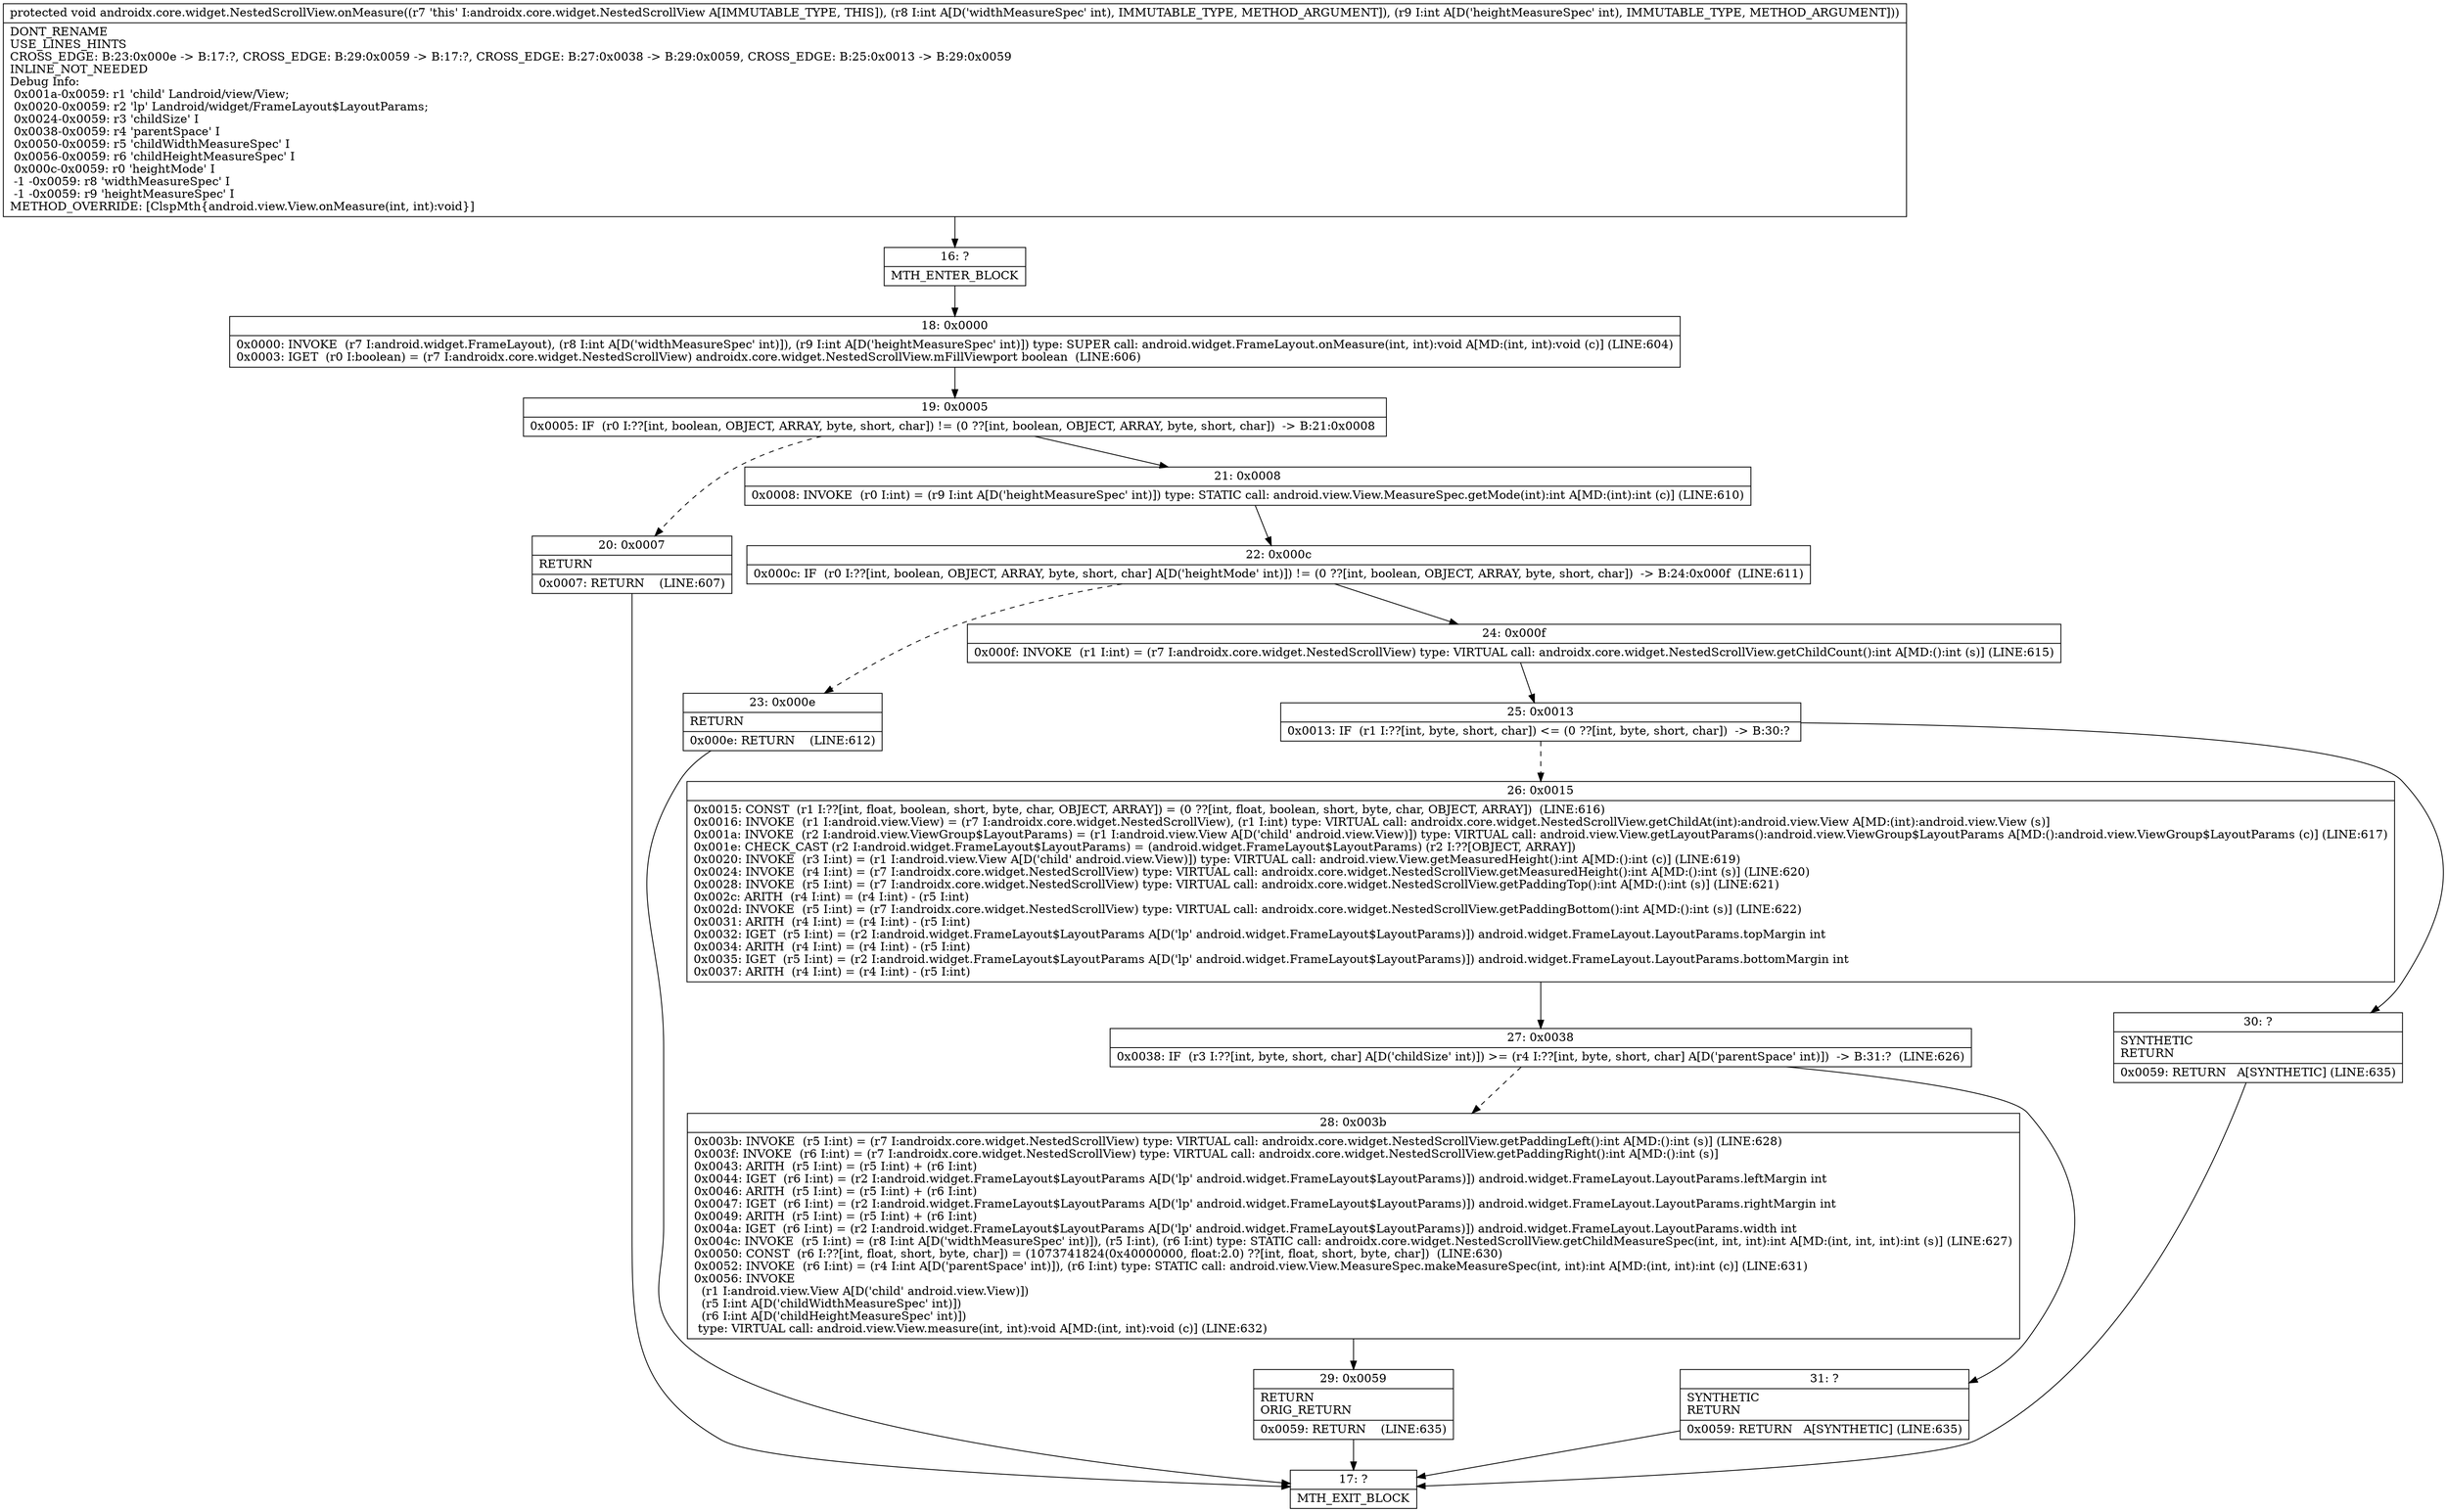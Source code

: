 digraph "CFG forandroidx.core.widget.NestedScrollView.onMeasure(II)V" {
Node_16 [shape=record,label="{16\:\ ?|MTH_ENTER_BLOCK\l}"];
Node_18 [shape=record,label="{18\:\ 0x0000|0x0000: INVOKE  (r7 I:android.widget.FrameLayout), (r8 I:int A[D('widthMeasureSpec' int)]), (r9 I:int A[D('heightMeasureSpec' int)]) type: SUPER call: android.widget.FrameLayout.onMeasure(int, int):void A[MD:(int, int):void (c)] (LINE:604)\l0x0003: IGET  (r0 I:boolean) = (r7 I:androidx.core.widget.NestedScrollView) androidx.core.widget.NestedScrollView.mFillViewport boolean  (LINE:606)\l}"];
Node_19 [shape=record,label="{19\:\ 0x0005|0x0005: IF  (r0 I:??[int, boolean, OBJECT, ARRAY, byte, short, char]) != (0 ??[int, boolean, OBJECT, ARRAY, byte, short, char])  \-\> B:21:0x0008 \l}"];
Node_20 [shape=record,label="{20\:\ 0x0007|RETURN\l|0x0007: RETURN    (LINE:607)\l}"];
Node_17 [shape=record,label="{17\:\ ?|MTH_EXIT_BLOCK\l}"];
Node_21 [shape=record,label="{21\:\ 0x0008|0x0008: INVOKE  (r0 I:int) = (r9 I:int A[D('heightMeasureSpec' int)]) type: STATIC call: android.view.View.MeasureSpec.getMode(int):int A[MD:(int):int (c)] (LINE:610)\l}"];
Node_22 [shape=record,label="{22\:\ 0x000c|0x000c: IF  (r0 I:??[int, boolean, OBJECT, ARRAY, byte, short, char] A[D('heightMode' int)]) != (0 ??[int, boolean, OBJECT, ARRAY, byte, short, char])  \-\> B:24:0x000f  (LINE:611)\l}"];
Node_23 [shape=record,label="{23\:\ 0x000e|RETURN\l|0x000e: RETURN    (LINE:612)\l}"];
Node_24 [shape=record,label="{24\:\ 0x000f|0x000f: INVOKE  (r1 I:int) = (r7 I:androidx.core.widget.NestedScrollView) type: VIRTUAL call: androidx.core.widget.NestedScrollView.getChildCount():int A[MD:():int (s)] (LINE:615)\l}"];
Node_25 [shape=record,label="{25\:\ 0x0013|0x0013: IF  (r1 I:??[int, byte, short, char]) \<= (0 ??[int, byte, short, char])  \-\> B:30:? \l}"];
Node_26 [shape=record,label="{26\:\ 0x0015|0x0015: CONST  (r1 I:??[int, float, boolean, short, byte, char, OBJECT, ARRAY]) = (0 ??[int, float, boolean, short, byte, char, OBJECT, ARRAY])  (LINE:616)\l0x0016: INVOKE  (r1 I:android.view.View) = (r7 I:androidx.core.widget.NestedScrollView), (r1 I:int) type: VIRTUAL call: androidx.core.widget.NestedScrollView.getChildAt(int):android.view.View A[MD:(int):android.view.View (s)]\l0x001a: INVOKE  (r2 I:android.view.ViewGroup$LayoutParams) = (r1 I:android.view.View A[D('child' android.view.View)]) type: VIRTUAL call: android.view.View.getLayoutParams():android.view.ViewGroup$LayoutParams A[MD:():android.view.ViewGroup$LayoutParams (c)] (LINE:617)\l0x001e: CHECK_CAST (r2 I:android.widget.FrameLayout$LayoutParams) = (android.widget.FrameLayout$LayoutParams) (r2 I:??[OBJECT, ARRAY]) \l0x0020: INVOKE  (r3 I:int) = (r1 I:android.view.View A[D('child' android.view.View)]) type: VIRTUAL call: android.view.View.getMeasuredHeight():int A[MD:():int (c)] (LINE:619)\l0x0024: INVOKE  (r4 I:int) = (r7 I:androidx.core.widget.NestedScrollView) type: VIRTUAL call: androidx.core.widget.NestedScrollView.getMeasuredHeight():int A[MD:():int (s)] (LINE:620)\l0x0028: INVOKE  (r5 I:int) = (r7 I:androidx.core.widget.NestedScrollView) type: VIRTUAL call: androidx.core.widget.NestedScrollView.getPaddingTop():int A[MD:():int (s)] (LINE:621)\l0x002c: ARITH  (r4 I:int) = (r4 I:int) \- (r5 I:int) \l0x002d: INVOKE  (r5 I:int) = (r7 I:androidx.core.widget.NestedScrollView) type: VIRTUAL call: androidx.core.widget.NestedScrollView.getPaddingBottom():int A[MD:():int (s)] (LINE:622)\l0x0031: ARITH  (r4 I:int) = (r4 I:int) \- (r5 I:int) \l0x0032: IGET  (r5 I:int) = (r2 I:android.widget.FrameLayout$LayoutParams A[D('lp' android.widget.FrameLayout$LayoutParams)]) android.widget.FrameLayout.LayoutParams.topMargin int \l0x0034: ARITH  (r4 I:int) = (r4 I:int) \- (r5 I:int) \l0x0035: IGET  (r5 I:int) = (r2 I:android.widget.FrameLayout$LayoutParams A[D('lp' android.widget.FrameLayout$LayoutParams)]) android.widget.FrameLayout.LayoutParams.bottomMargin int \l0x0037: ARITH  (r4 I:int) = (r4 I:int) \- (r5 I:int) \l}"];
Node_27 [shape=record,label="{27\:\ 0x0038|0x0038: IF  (r3 I:??[int, byte, short, char] A[D('childSize' int)]) \>= (r4 I:??[int, byte, short, char] A[D('parentSpace' int)])  \-\> B:31:?  (LINE:626)\l}"];
Node_28 [shape=record,label="{28\:\ 0x003b|0x003b: INVOKE  (r5 I:int) = (r7 I:androidx.core.widget.NestedScrollView) type: VIRTUAL call: androidx.core.widget.NestedScrollView.getPaddingLeft():int A[MD:():int (s)] (LINE:628)\l0x003f: INVOKE  (r6 I:int) = (r7 I:androidx.core.widget.NestedScrollView) type: VIRTUAL call: androidx.core.widget.NestedScrollView.getPaddingRight():int A[MD:():int (s)]\l0x0043: ARITH  (r5 I:int) = (r5 I:int) + (r6 I:int) \l0x0044: IGET  (r6 I:int) = (r2 I:android.widget.FrameLayout$LayoutParams A[D('lp' android.widget.FrameLayout$LayoutParams)]) android.widget.FrameLayout.LayoutParams.leftMargin int \l0x0046: ARITH  (r5 I:int) = (r5 I:int) + (r6 I:int) \l0x0047: IGET  (r6 I:int) = (r2 I:android.widget.FrameLayout$LayoutParams A[D('lp' android.widget.FrameLayout$LayoutParams)]) android.widget.FrameLayout.LayoutParams.rightMargin int \l0x0049: ARITH  (r5 I:int) = (r5 I:int) + (r6 I:int) \l0x004a: IGET  (r6 I:int) = (r2 I:android.widget.FrameLayout$LayoutParams A[D('lp' android.widget.FrameLayout$LayoutParams)]) android.widget.FrameLayout.LayoutParams.width int \l0x004c: INVOKE  (r5 I:int) = (r8 I:int A[D('widthMeasureSpec' int)]), (r5 I:int), (r6 I:int) type: STATIC call: androidx.core.widget.NestedScrollView.getChildMeasureSpec(int, int, int):int A[MD:(int, int, int):int (s)] (LINE:627)\l0x0050: CONST  (r6 I:??[int, float, short, byte, char]) = (1073741824(0x40000000, float:2.0) ??[int, float, short, byte, char])  (LINE:630)\l0x0052: INVOKE  (r6 I:int) = (r4 I:int A[D('parentSpace' int)]), (r6 I:int) type: STATIC call: android.view.View.MeasureSpec.makeMeasureSpec(int, int):int A[MD:(int, int):int (c)] (LINE:631)\l0x0056: INVOKE  \l  (r1 I:android.view.View A[D('child' android.view.View)])\l  (r5 I:int A[D('childWidthMeasureSpec' int)])\l  (r6 I:int A[D('childHeightMeasureSpec' int)])\l type: VIRTUAL call: android.view.View.measure(int, int):void A[MD:(int, int):void (c)] (LINE:632)\l}"];
Node_29 [shape=record,label="{29\:\ 0x0059|RETURN\lORIG_RETURN\l|0x0059: RETURN    (LINE:635)\l}"];
Node_31 [shape=record,label="{31\:\ ?|SYNTHETIC\lRETURN\l|0x0059: RETURN   A[SYNTHETIC] (LINE:635)\l}"];
Node_30 [shape=record,label="{30\:\ ?|SYNTHETIC\lRETURN\l|0x0059: RETURN   A[SYNTHETIC] (LINE:635)\l}"];
MethodNode[shape=record,label="{protected void androidx.core.widget.NestedScrollView.onMeasure((r7 'this' I:androidx.core.widget.NestedScrollView A[IMMUTABLE_TYPE, THIS]), (r8 I:int A[D('widthMeasureSpec' int), IMMUTABLE_TYPE, METHOD_ARGUMENT]), (r9 I:int A[D('heightMeasureSpec' int), IMMUTABLE_TYPE, METHOD_ARGUMENT]))  | DONT_RENAME\lUSE_LINES_HINTS\lCROSS_EDGE: B:23:0x000e \-\> B:17:?, CROSS_EDGE: B:29:0x0059 \-\> B:17:?, CROSS_EDGE: B:27:0x0038 \-\> B:29:0x0059, CROSS_EDGE: B:25:0x0013 \-\> B:29:0x0059\lINLINE_NOT_NEEDED\lDebug Info:\l  0x001a\-0x0059: r1 'child' Landroid\/view\/View;\l  0x0020\-0x0059: r2 'lp' Landroid\/widget\/FrameLayout$LayoutParams;\l  0x0024\-0x0059: r3 'childSize' I\l  0x0038\-0x0059: r4 'parentSpace' I\l  0x0050\-0x0059: r5 'childWidthMeasureSpec' I\l  0x0056\-0x0059: r6 'childHeightMeasureSpec' I\l  0x000c\-0x0059: r0 'heightMode' I\l  \-1 \-0x0059: r8 'widthMeasureSpec' I\l  \-1 \-0x0059: r9 'heightMeasureSpec' I\lMETHOD_OVERRIDE: [ClspMth\{android.view.View.onMeasure(int, int):void\}]\l}"];
MethodNode -> Node_16;Node_16 -> Node_18;
Node_18 -> Node_19;
Node_19 -> Node_20[style=dashed];
Node_19 -> Node_21;
Node_20 -> Node_17;
Node_21 -> Node_22;
Node_22 -> Node_23[style=dashed];
Node_22 -> Node_24;
Node_23 -> Node_17;
Node_24 -> Node_25;
Node_25 -> Node_26[style=dashed];
Node_25 -> Node_30;
Node_26 -> Node_27;
Node_27 -> Node_28[style=dashed];
Node_27 -> Node_31;
Node_28 -> Node_29;
Node_29 -> Node_17;
Node_31 -> Node_17;
Node_30 -> Node_17;
}

